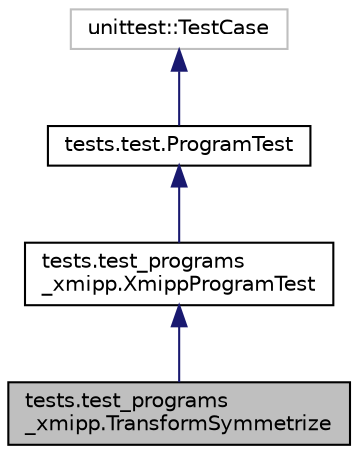 digraph "tests.test_programs_xmipp.TransformSymmetrize"
{
  edge [fontname="Helvetica",fontsize="10",labelfontname="Helvetica",labelfontsize="10"];
  node [fontname="Helvetica",fontsize="10",shape=record];
  Node4 [label="tests.test_programs\l_xmipp.TransformSymmetrize",height=0.2,width=0.4,color="black", fillcolor="grey75", style="filled", fontcolor="black"];
  Node5 -> Node4 [dir="back",color="midnightblue",fontsize="10",style="solid",fontname="Helvetica"];
  Node5 [label="tests.test_programs\l_xmipp.XmippProgramTest",height=0.2,width=0.4,color="black", fillcolor="white", style="filled",URL="$classtests_1_1test__programs__xmipp_1_1XmippProgramTest.html"];
  Node6 -> Node5 [dir="back",color="midnightblue",fontsize="10",style="solid",fontname="Helvetica"];
  Node6 [label="tests.test.ProgramTest",height=0.2,width=0.4,color="black", fillcolor="white", style="filled",URL="$classtests_1_1test_1_1ProgramTest.html"];
  Node7 -> Node6 [dir="back",color="midnightblue",fontsize="10",style="solid",fontname="Helvetica"];
  Node7 [label="unittest::TestCase",height=0.2,width=0.4,color="grey75", fillcolor="white", style="filled"];
}
